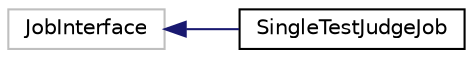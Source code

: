 digraph "类继承关系图"
{
 // LATEX_PDF_SIZE
  edge [fontname="Helvetica",fontsize="10",labelfontname="Helvetica",labelfontsize="10"];
  node [fontname="Helvetica",fontsize="10",shape=record];
  rankdir="LR";
  Node51 [label="JobInterface",height=0.2,width=0.4,color="grey75", fillcolor="white", style="filled",tooltip=" "];
  Node51 -> Node0 [dir="back",color="midnightblue",fontsize="10",style="solid",fontname="Helvetica"];
  Node0 [label="SingleTestJudgeJob",height=0.2,width=0.4,color="black", fillcolor="white", style="filled",URL="$class_single_test_judge_job.html",tooltip=" "];
}
